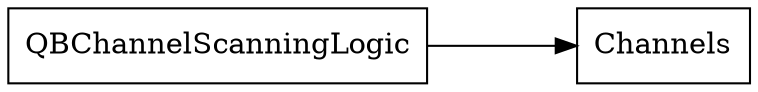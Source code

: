 digraph QBChannelScanningLogic {
    node [URL="controlFlow/\N.html" shape=box]
    graph [layout="circo"]
    QBChannelScanningLogic [URL="\N.html" root=true]

    QBChannelScanningLogic -> Channels
}
